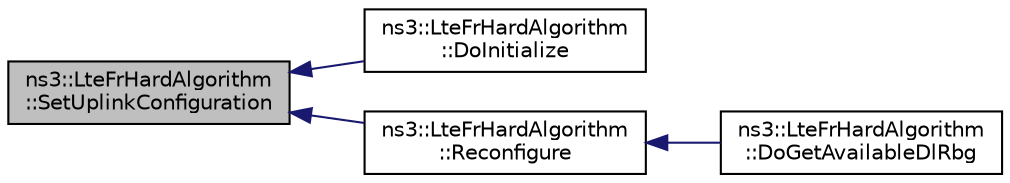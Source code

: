 digraph "ns3::LteFrHardAlgorithm::SetUplinkConfiguration"
{
  edge [fontname="Helvetica",fontsize="10",labelfontname="Helvetica",labelfontsize="10"];
  node [fontname="Helvetica",fontsize="10",shape=record];
  rankdir="LR";
  Node1 [label="ns3::LteFrHardAlgorithm\l::SetUplinkConfiguration",height=0.2,width=0.4,color="black", fillcolor="grey75", style="filled", fontcolor="black"];
  Node1 -> Node2 [dir="back",color="midnightblue",fontsize="10",style="solid"];
  Node2 [label="ns3::LteFrHardAlgorithm\l::DoInitialize",height=0.2,width=0.4,color="black", fillcolor="white", style="filled",URL="$d2/d2f/classns3_1_1LteFrHardAlgorithm.html#ac90b8eea2e948a3f017104ac0dc8cbda"];
  Node1 -> Node3 [dir="back",color="midnightblue",fontsize="10",style="solid"];
  Node3 [label="ns3::LteFrHardAlgorithm\l::Reconfigure",height=0.2,width=0.4,color="black", fillcolor="white", style="filled",URL="$d2/d2f/classns3_1_1LteFrHardAlgorithm.html#a2361e34ef52d698618de499d86a2ee25",tooltip="Automatic FR reconfiguration. "];
  Node3 -> Node4 [dir="back",color="midnightblue",fontsize="10",style="solid"];
  Node4 [label="ns3::LteFrHardAlgorithm\l::DoGetAvailableDlRbg",height=0.2,width=0.4,color="black", fillcolor="white", style="filled",URL="$d2/d2f/classns3_1_1LteFrHardAlgorithm.html#a870a430765138608c1e495f33db544fa",tooltip="Implementation of LteFfrSapProvider::GetAvailableDlRbg. "];
}
